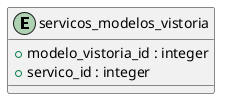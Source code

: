 @startuml
entity servicos_modelos_vistoria {
  +modelo_vistoria_id : integer
  +servico_id : integer
}

@enduml